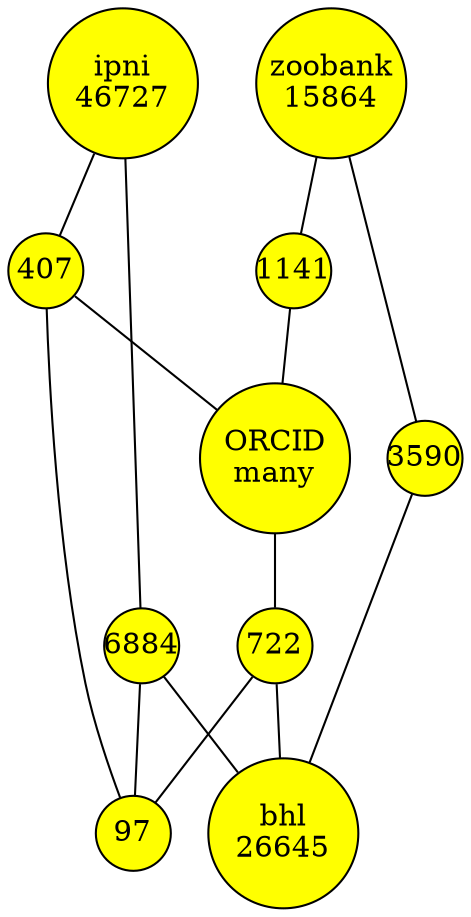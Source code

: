 

graph G {
  node_ipni [shape=circle,fillcolor="yellow",style=filled,label="ipni\n46727",fixedsize=true,width="1"];


  node_bhl [shape=circle,fillcolor="yellow",style=filled,label="bhl\n26645",fixedsize=true,width="1"];


  node_bhl_ipni [shape=circle,fillcolor="yellow",style=filled,label="6884",fixedsize=true,width="0.5"];

  node_zoobank [shape=circle,fillcolor="yellow",style=filled,label="zoobank\n15864",fixedsize=true,width="1"];
  
  node_orcid [shape=circle,fillcolor="yellow",style=filled,label="ORCID\nmany",fixedsize=true,width="1"];
  
  node_bhl_orcid [shape=circle,fillcolor="yellow",style=filled,label="722",fixedsize=true,width="0.5"];
  node_ipni_orcid [shape=circle,fillcolor="yellow",style=filled,label="407",fixedsize=true,width="0.5"];


  node_bhl_zoobank [shape=circle,fillcolor="yellow",style=filled,label="3590",fixedsize=true,width="0.5"];
  node_orcid_zoobank [shape=circle,fillcolor="yellow",style=filled,label="1141",fixedsize=true,width="0.5"];

 
  node_bhl_ipni_orcid [shape=circle,fillcolor="yellow",style=filled,label="97",fixedsize=true,width="0.5"];

  
  /*
    [["ipni"]] => 46727
    [["orcid"]] => 514171
    [["bhl"]] => 26645
    [["zoobank"]] => 15864
    [["ipni","orcid"]] => 407
    [["orcid","zoobank"]] => 1141
    [["bhl","ipni"]] => 6884
    [["bhl","zoobank"]] => 3590
    [["bhl","orcid"]] => 722
    [["bhl","ipni","orcid"]] => 97
  */

 node_ipni -- node_bhl_ipni -- node_bhl;
 
 node_orcid -- node_bhl_orcid -- node_bhl;
 
 node_zoobank -- node_bhl_zoobank -- node_bhl;
 node_zoobank -- node_orcid_zoobank -- node_orcid;
 
 node_ipni -- node_ipni_orcid -- node_orcid;
 
 
 node_ipni_orcid -- node_bhl_ipni_orcid;
 node_bhl_orcid -- node_bhl_ipni_orcid;
 node_bhl_ipni -- node_bhl_ipni_orcid;
 
	

}